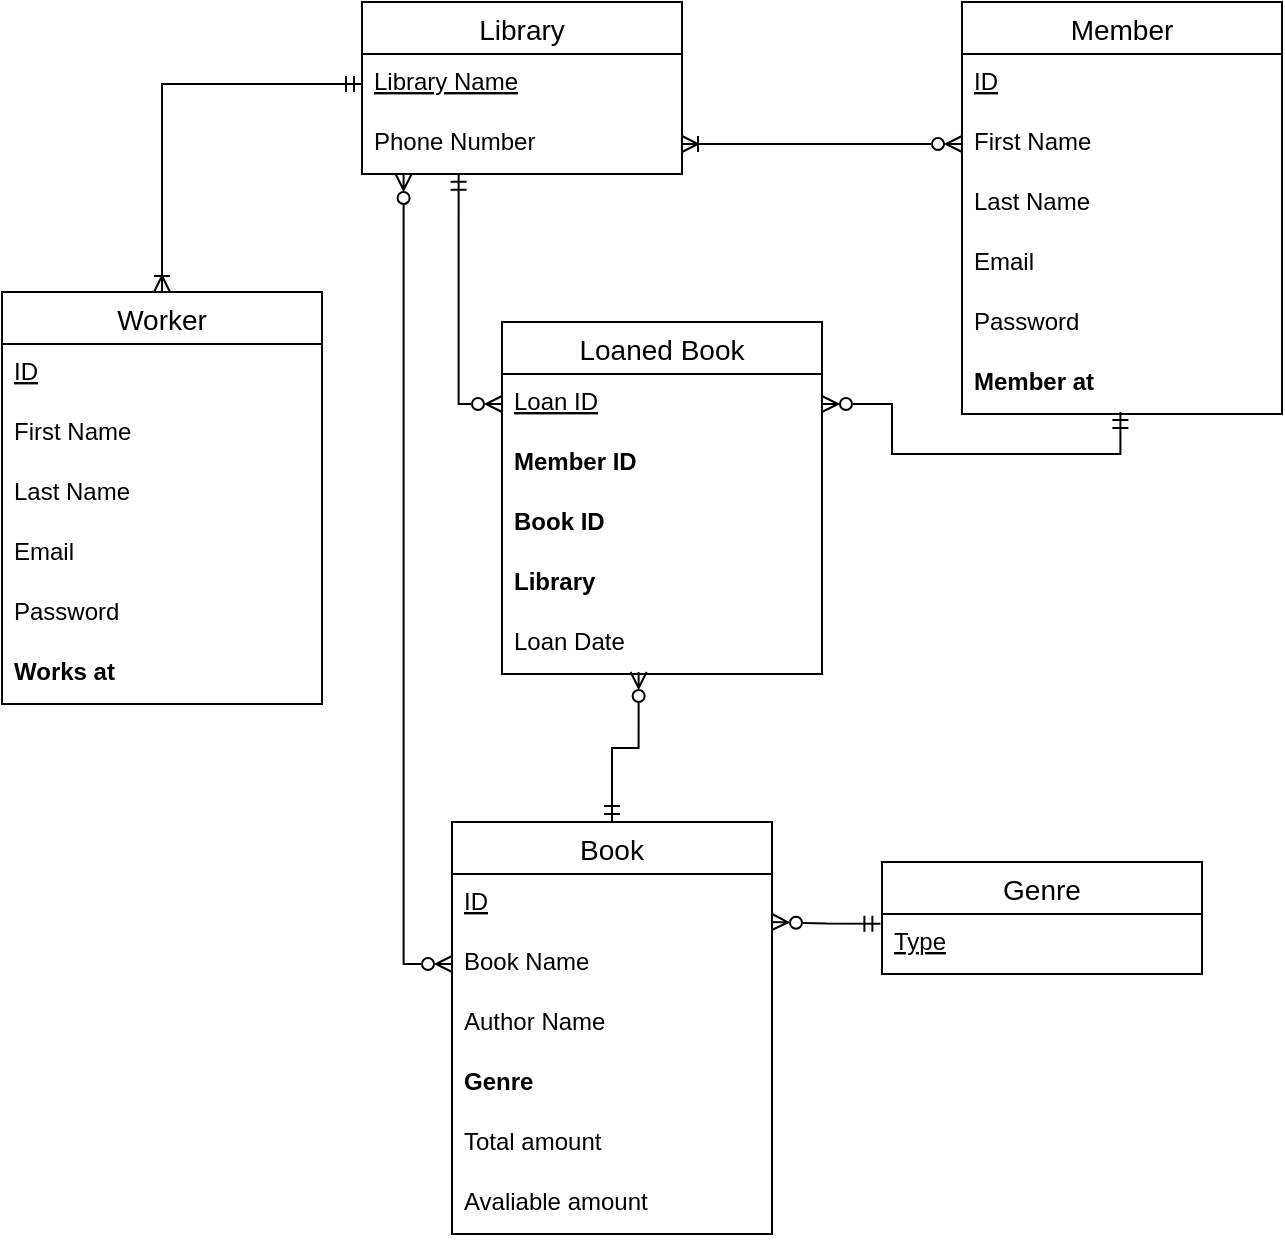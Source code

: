 <mxfile version="20.2.8" type="device"><diagram id="kdXop3t4s25Lj5Tf4Wi1" name="Page-1"><mxGraphModel dx="1185" dy="620" grid="1" gridSize="10" guides="1" tooltips="1" connect="1" arrows="1" fold="1" page="1" pageScale="1" pageWidth="850" pageHeight="1100" math="0" shadow="0"><root><mxCell id="0"/><mxCell id="1" parent="0"/><mxCell id="WKGnlHLk7GsP_ijbctUU-1" value="Library" style="swimlane;fontStyle=0;childLayout=stackLayout;horizontal=1;startSize=26;horizontalStack=0;resizeParent=1;resizeParentMax=0;resizeLast=0;collapsible=1;marginBottom=0;align=center;fontSize=14;" parent="1" vertex="1"><mxGeometry x="220" y="80" width="160" height="86" as="geometry"/></mxCell><mxCell id="WKGnlHLk7GsP_ijbctUU-2" value="Library Name" style="text;strokeColor=none;fillColor=none;spacingLeft=4;spacingRight=4;overflow=hidden;rotatable=0;points=[[0,0.5],[1,0.5]];portConstraint=eastwest;fontSize=12;fontStyle=4" parent="WKGnlHLk7GsP_ijbctUU-1" vertex="1"><mxGeometry y="26" width="160" height="30" as="geometry"/></mxCell><mxCell id="WKGnlHLk7GsP_ijbctUU-4" value="Phone Number" style="text;strokeColor=none;fillColor=none;spacingLeft=4;spacingRight=4;overflow=hidden;rotatable=0;points=[[0,0.5],[1,0.5]];portConstraint=eastwest;fontSize=12;" parent="WKGnlHLk7GsP_ijbctUU-1" vertex="1"><mxGeometry y="56" width="160" height="30" as="geometry"/></mxCell><mxCell id="WKGnlHLk7GsP_ijbctUU-5" value="Member" style="swimlane;fontStyle=0;childLayout=stackLayout;horizontal=1;startSize=26;horizontalStack=0;resizeParent=1;resizeParentMax=0;resizeLast=0;collapsible=1;marginBottom=0;align=center;fontSize=14;" parent="1" vertex="1"><mxGeometry x="520" y="80" width="160" height="206" as="geometry"/></mxCell><mxCell id="WKGnlHLk7GsP_ijbctUU-6" value="ID" style="text;strokeColor=none;fillColor=none;spacingLeft=4;spacingRight=4;overflow=hidden;rotatable=0;points=[[0,0.5],[1,0.5]];portConstraint=eastwest;fontSize=12;fontStyle=4" parent="WKGnlHLk7GsP_ijbctUU-5" vertex="1"><mxGeometry y="26" width="160" height="30" as="geometry"/></mxCell><mxCell id="WKGnlHLk7GsP_ijbctUU-7" value="First Name" style="text;strokeColor=none;fillColor=none;spacingLeft=4;spacingRight=4;overflow=hidden;rotatable=0;points=[[0,0.5],[1,0.5]];portConstraint=eastwest;fontSize=12;" parent="WKGnlHLk7GsP_ijbctUU-5" vertex="1"><mxGeometry y="56" width="160" height="30" as="geometry"/></mxCell><mxCell id="WKGnlHLk7GsP_ijbctUU-8" value="Last Name" style="text;strokeColor=none;fillColor=none;spacingLeft=4;spacingRight=4;overflow=hidden;rotatable=0;points=[[0,0.5],[1,0.5]];portConstraint=eastwest;fontSize=12;" parent="WKGnlHLk7GsP_ijbctUU-5" vertex="1"><mxGeometry y="86" width="160" height="30" as="geometry"/></mxCell><mxCell id="WKGnlHLk7GsP_ijbctUU-19" value="Email" style="text;strokeColor=none;fillColor=none;spacingLeft=4;spacingRight=4;overflow=hidden;rotatable=0;points=[[0,0.5],[1,0.5]];portConstraint=eastwest;fontSize=12;" parent="WKGnlHLk7GsP_ijbctUU-5" vertex="1"><mxGeometry y="116" width="160" height="30" as="geometry"/></mxCell><mxCell id="WKGnlHLk7GsP_ijbctUU-20" value="Password" style="text;strokeColor=none;fillColor=none;spacingLeft=4;spacingRight=4;overflow=hidden;rotatable=0;points=[[0,0.5],[1,0.5]];portConstraint=eastwest;fontSize=12;" parent="WKGnlHLk7GsP_ijbctUU-5" vertex="1"><mxGeometry y="146" width="160" height="30" as="geometry"/></mxCell><mxCell id="5EzXpfBSZf-OHT5M3ZO4-1" value="Member at" style="text;strokeColor=none;fillColor=none;spacingLeft=4;spacingRight=4;overflow=hidden;rotatable=0;points=[[0,0.5],[1,0.5]];portConstraint=eastwest;fontSize=12;fontStyle=1" vertex="1" parent="WKGnlHLk7GsP_ijbctUU-5"><mxGeometry y="176" width="160" height="30" as="geometry"/></mxCell><mxCell id="5EzXpfBSZf-OHT5M3ZO4-4" style="edgeStyle=orthogonalEdgeStyle;rounded=0;orthogonalLoop=1;jettySize=auto;html=1;entryX=0.427;entryY=0.967;entryDx=0;entryDy=0;entryPerimeter=0;startArrow=ERmandOne;startFill=0;endArrow=ERzeroToMany;endFill=0;" edge="1" parent="1" source="WKGnlHLk7GsP_ijbctUU-9" target="5EzXpfBSZf-OHT5M3ZO4-3"><mxGeometry relative="1" as="geometry"/></mxCell><mxCell id="WKGnlHLk7GsP_ijbctUU-9" value="Book" style="swimlane;fontStyle=0;childLayout=stackLayout;horizontal=1;startSize=26;horizontalStack=0;resizeParent=1;resizeParentMax=0;resizeLast=0;collapsible=1;marginBottom=0;align=center;fontSize=14;" parent="1" vertex="1"><mxGeometry x="265" y="490" width="160" height="206" as="geometry"/></mxCell><mxCell id="WKGnlHLk7GsP_ijbctUU-10" value="ID" style="text;strokeColor=none;fillColor=none;spacingLeft=4;spacingRight=4;overflow=hidden;rotatable=0;points=[[0,0.5],[1,0.5]];portConstraint=eastwest;fontSize=12;fontStyle=4" parent="WKGnlHLk7GsP_ijbctUU-9" vertex="1"><mxGeometry y="26" width="160" height="30" as="geometry"/></mxCell><mxCell id="WKGnlHLk7GsP_ijbctUU-11" value="Book Name" style="text;strokeColor=none;fillColor=none;spacingLeft=4;spacingRight=4;overflow=hidden;rotatable=0;points=[[0,0.5],[1,0.5]];portConstraint=eastwest;fontSize=12;fontStyle=0" parent="WKGnlHLk7GsP_ijbctUU-9" vertex="1"><mxGeometry y="56" width="160" height="30" as="geometry"/></mxCell><mxCell id="WKGnlHLk7GsP_ijbctUU-12" value="Author Name" style="text;strokeColor=none;fillColor=none;spacingLeft=4;spacingRight=4;overflow=hidden;rotatable=0;points=[[0,0.5],[1,0.5]];portConstraint=eastwest;fontSize=12;fontStyle=0" parent="WKGnlHLk7GsP_ijbctUU-9" vertex="1"><mxGeometry y="86" width="160" height="30" as="geometry"/></mxCell><mxCell id="WKGnlHLk7GsP_ijbctUU-13" value="Genre" style="text;strokeColor=none;fillColor=none;spacingLeft=4;spacingRight=4;overflow=hidden;rotatable=0;points=[[0,0.5],[1,0.5]];portConstraint=eastwest;fontSize=12;fontStyle=1" parent="WKGnlHLk7GsP_ijbctUU-9" vertex="1"><mxGeometry y="116" width="160" height="30" as="geometry"/></mxCell><mxCell id="WKGnlHLk7GsP_ijbctUU-41" value="Total amount" style="text;strokeColor=none;fillColor=none;spacingLeft=4;spacingRight=4;overflow=hidden;rotatable=0;points=[[0,0.5],[1,0.5]];portConstraint=eastwest;fontSize=12;fontStyle=0" parent="WKGnlHLk7GsP_ijbctUU-9" vertex="1"><mxGeometry y="146" width="160" height="30" as="geometry"/></mxCell><mxCell id="WKGnlHLk7GsP_ijbctUU-51" value="Avaliable amount" style="text;strokeColor=none;fillColor=none;spacingLeft=4;spacingRight=4;overflow=hidden;rotatable=0;points=[[0,0.5],[1,0.5]];portConstraint=eastwest;fontSize=12;fontStyle=0" parent="WKGnlHLk7GsP_ijbctUU-9" vertex="1"><mxGeometry y="176" width="160" height="30" as="geometry"/></mxCell><mxCell id="WKGnlHLk7GsP_ijbctUU-49" style="edgeStyle=orthogonalEdgeStyle;rounded=0;orthogonalLoop=1;jettySize=auto;html=1;entryX=0;entryY=0.5;entryDx=0;entryDy=0;startArrow=ERoneToMany;startFill=0;endArrow=ERmandOne;endFill=0;" parent="1" source="WKGnlHLk7GsP_ijbctUU-21" target="WKGnlHLk7GsP_ijbctUU-2" edge="1"><mxGeometry relative="1" as="geometry"><mxPoint x="219.2" y="137.5" as="targetPoint"/></mxGeometry></mxCell><mxCell id="WKGnlHLk7GsP_ijbctUU-21" value="Worker" style="swimlane;fontStyle=0;childLayout=stackLayout;horizontal=1;startSize=26;horizontalStack=0;resizeParent=1;resizeParentMax=0;resizeLast=0;collapsible=1;marginBottom=0;align=center;fontSize=14;" parent="1" vertex="1"><mxGeometry x="40" y="225" width="160" height="206" as="geometry"/></mxCell><mxCell id="WKGnlHLk7GsP_ijbctUU-22" value="ID" style="text;strokeColor=none;fillColor=none;spacingLeft=4;spacingRight=4;overflow=hidden;rotatable=0;points=[[0,0.5],[1,0.5]];portConstraint=eastwest;fontSize=12;fontStyle=4" parent="WKGnlHLk7GsP_ijbctUU-21" vertex="1"><mxGeometry y="26" width="160" height="30" as="geometry"/></mxCell><mxCell id="WKGnlHLk7GsP_ijbctUU-23" value="First Name" style="text;strokeColor=none;fillColor=none;spacingLeft=4;spacingRight=4;overflow=hidden;rotatable=0;points=[[0,0.5],[1,0.5]];portConstraint=eastwest;fontSize=12;" parent="WKGnlHLk7GsP_ijbctUU-21" vertex="1"><mxGeometry y="56" width="160" height="30" as="geometry"/></mxCell><mxCell id="WKGnlHLk7GsP_ijbctUU-24" value="Last Name" style="text;strokeColor=none;fillColor=none;spacingLeft=4;spacingRight=4;overflow=hidden;rotatable=0;points=[[0,0.5],[1,0.5]];portConstraint=eastwest;fontSize=12;" parent="WKGnlHLk7GsP_ijbctUU-21" vertex="1"><mxGeometry y="86" width="160" height="30" as="geometry"/></mxCell><mxCell id="WKGnlHLk7GsP_ijbctUU-25" value="Email" style="text;strokeColor=none;fillColor=none;spacingLeft=4;spacingRight=4;overflow=hidden;rotatable=0;points=[[0,0.5],[1,0.5]];portConstraint=eastwest;fontSize=12;" parent="WKGnlHLk7GsP_ijbctUU-21" vertex="1"><mxGeometry y="116" width="160" height="30" as="geometry"/></mxCell><mxCell id="WKGnlHLk7GsP_ijbctUU-26" value="Password" style="text;strokeColor=none;fillColor=none;spacingLeft=4;spacingRight=4;overflow=hidden;rotatable=0;points=[[0,0.5],[1,0.5]];portConstraint=eastwest;fontSize=12;" parent="WKGnlHLk7GsP_ijbctUU-21" vertex="1"><mxGeometry y="146" width="160" height="30" as="geometry"/></mxCell><mxCell id="WKGnlHLk7GsP_ijbctUU-36" value="Works at" style="text;strokeColor=none;fillColor=none;spacingLeft=4;spacingRight=4;overflow=hidden;rotatable=0;points=[[0,0.5],[1,0.5]];portConstraint=eastwest;fontSize=12;fontStyle=1" parent="WKGnlHLk7GsP_ijbctUU-21" vertex="1"><mxGeometry y="176" width="160" height="30" as="geometry"/></mxCell><mxCell id="WKGnlHLk7GsP_ijbctUU-31" value="Genre" style="swimlane;fontStyle=0;childLayout=stackLayout;horizontal=1;startSize=26;horizontalStack=0;resizeParent=1;resizeParentMax=0;resizeLast=0;collapsible=1;marginBottom=0;align=center;fontSize=14;" parent="1" vertex="1"><mxGeometry x="480" y="510" width="160" height="56" as="geometry"/></mxCell><mxCell id="WKGnlHLk7GsP_ijbctUU-32" value="Type" style="text;strokeColor=none;fillColor=none;spacingLeft=4;spacingRight=4;overflow=hidden;rotatable=0;points=[[0,0.5],[1,0.5]];portConstraint=eastwest;fontSize=12;fontStyle=4" parent="WKGnlHLk7GsP_ijbctUU-31" vertex="1"><mxGeometry y="26" width="160" height="30" as="geometry"/></mxCell><mxCell id="WKGnlHLk7GsP_ijbctUU-37" value="Loaned Book" style="swimlane;fontStyle=0;childLayout=stackLayout;horizontal=1;startSize=26;horizontalStack=0;resizeParent=1;resizeParentMax=0;resizeLast=0;collapsible=1;marginBottom=0;align=center;fontSize=14;" parent="1" vertex="1"><mxGeometry x="290" y="240" width="160" height="176" as="geometry"/></mxCell><mxCell id="WKGnlHLk7GsP_ijbctUU-38" value="Loan ID" style="text;strokeColor=none;fillColor=none;spacingLeft=4;spacingRight=4;overflow=hidden;rotatable=0;points=[[0,0.5],[1,0.5]];portConstraint=eastwest;fontSize=12;fontStyle=4" parent="WKGnlHLk7GsP_ijbctUU-37" vertex="1"><mxGeometry y="26" width="160" height="30" as="geometry"/></mxCell><mxCell id="WKGnlHLk7GsP_ijbctUU-39" value="Member ID" style="text;strokeColor=none;fillColor=none;spacingLeft=4;spacingRight=4;overflow=hidden;rotatable=0;points=[[0,0.5],[1,0.5]];portConstraint=eastwest;fontSize=12;fontStyle=1" parent="WKGnlHLk7GsP_ijbctUU-37" vertex="1"><mxGeometry y="56" width="160" height="30" as="geometry"/></mxCell><mxCell id="WKGnlHLk7GsP_ijbctUU-46" value="Book ID" style="text;strokeColor=none;fillColor=none;spacingLeft=4;spacingRight=4;overflow=hidden;rotatable=0;points=[[0,0.5],[1,0.5]];portConstraint=eastwest;fontSize=12;fontStyle=1" parent="WKGnlHLk7GsP_ijbctUU-37" vertex="1"><mxGeometry y="86" width="160" height="30" as="geometry"/></mxCell><mxCell id="WKGnlHLk7GsP_ijbctUU-52" value="Library" style="text;strokeColor=none;fillColor=none;spacingLeft=4;spacingRight=4;overflow=hidden;rotatable=0;points=[[0,0.5],[1,0.5]];portConstraint=eastwest;fontSize=12;fontStyle=1" parent="WKGnlHLk7GsP_ijbctUU-37" vertex="1"><mxGeometry y="116" width="160" height="30" as="geometry"/></mxCell><mxCell id="5EzXpfBSZf-OHT5M3ZO4-3" value="Loan Date" style="text;strokeColor=none;fillColor=none;spacingLeft=4;spacingRight=4;overflow=hidden;rotatable=0;points=[[0,0.5],[1,0.5]];portConstraint=eastwest;fontSize=12;fontStyle=0" vertex="1" parent="WKGnlHLk7GsP_ijbctUU-37"><mxGeometry y="146" width="160" height="30" as="geometry"/></mxCell><mxCell id="WKGnlHLk7GsP_ijbctUU-42" style="edgeStyle=orthogonalEdgeStyle;rounded=0;orthogonalLoop=1;jettySize=auto;html=1;exitX=1;exitY=0.5;exitDx=0;exitDy=0;entryX=0.495;entryY=0.967;entryDx=0;entryDy=0;endArrow=ERmandOne;endFill=0;startArrow=ERzeroToMany;startFill=0;entryPerimeter=0;" parent="1" source="WKGnlHLk7GsP_ijbctUU-38" target="5EzXpfBSZf-OHT5M3ZO4-1" edge="1"><mxGeometry relative="1" as="geometry"/></mxCell><mxCell id="WKGnlHLk7GsP_ijbctUU-45" style="edgeStyle=orthogonalEdgeStyle;rounded=0;orthogonalLoop=1;jettySize=auto;html=1;exitX=0.302;exitY=0.994;exitDx=0;exitDy=0;entryX=0;entryY=0.5;entryDx=0;entryDy=0;startArrow=ERmandOne;startFill=0;endArrow=ERzeroToMany;endFill=0;exitPerimeter=0;" parent="1" source="WKGnlHLk7GsP_ijbctUU-4" target="WKGnlHLk7GsP_ijbctUU-38" edge="1"><mxGeometry relative="1" as="geometry"/></mxCell><mxCell id="WKGnlHLk7GsP_ijbctUU-47" style="edgeStyle=orthogonalEdgeStyle;rounded=0;orthogonalLoop=1;jettySize=auto;html=1;entryX=1;entryY=0.8;entryDx=0;entryDy=0;entryPerimeter=0;startArrow=ERmandOne;startFill=0;endArrow=ERzeroToMany;endFill=0;exitX=-0.005;exitY=0.161;exitDx=0;exitDy=0;exitPerimeter=0;" parent="1" target="WKGnlHLk7GsP_ijbctUU-10" edge="1" source="WKGnlHLk7GsP_ijbctUU-32"><mxGeometry relative="1" as="geometry"><mxPoint x="510" y="330" as="sourcePoint"/></mxGeometry></mxCell><mxCell id="WKGnlHLk7GsP_ijbctUU-50" style="edgeStyle=orthogonalEdgeStyle;rounded=0;orthogonalLoop=1;jettySize=auto;html=1;startArrow=ERzeroToMany;startFill=0;endArrow=ERzeroToMany;endFill=0;entryX=0.13;entryY=1;entryDx=0;entryDy=0;entryPerimeter=0;" parent="1" source="WKGnlHLk7GsP_ijbctUU-11" target="WKGnlHLk7GsP_ijbctUU-4" edge="1"><mxGeometry relative="1" as="geometry"><mxPoint x="230" y="169" as="targetPoint"/></mxGeometry></mxCell><mxCell id="5EzXpfBSZf-OHT5M3ZO4-2" style="edgeStyle=orthogonalEdgeStyle;rounded=0;orthogonalLoop=1;jettySize=auto;html=1;entryX=1;entryY=0.5;entryDx=0;entryDy=0;startArrow=ERzeroToMany;startFill=0;endArrow=ERoneToMany;endFill=0;" edge="1" parent="1" source="WKGnlHLk7GsP_ijbctUU-7"><mxGeometry relative="1" as="geometry"><mxPoint x="380" y="151" as="targetPoint"/></mxGeometry></mxCell></root></mxGraphModel></diagram></mxfile>